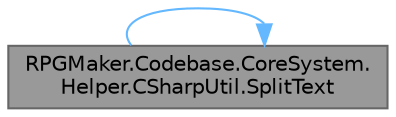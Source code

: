 digraph "RPGMaker.Codebase.CoreSystem.Helper.CSharpUtil.SplitText"
{
 // LATEX_PDF_SIZE
  bgcolor="transparent";
  edge [fontname=Helvetica,fontsize=10,labelfontname=Helvetica,labelfontsize=10];
  node [fontname=Helvetica,fontsize=10,shape=box,height=0.2,width=0.4];
  rankdir="LR";
  Node1 [id="Node000001",label="RPGMaker.Codebase.CoreSystem.\lHelper.CSharpUtil.SplitText",height=0.2,width=0.4,color="gray40", fillcolor="grey60", style="filled", fontcolor="black",tooltip="😁 テキストを分割する。"];
  Node1 -> Node1 [id="edge1_Node000001_Node000001",color="steelblue1",style="solid",tooltip=" "];
}

